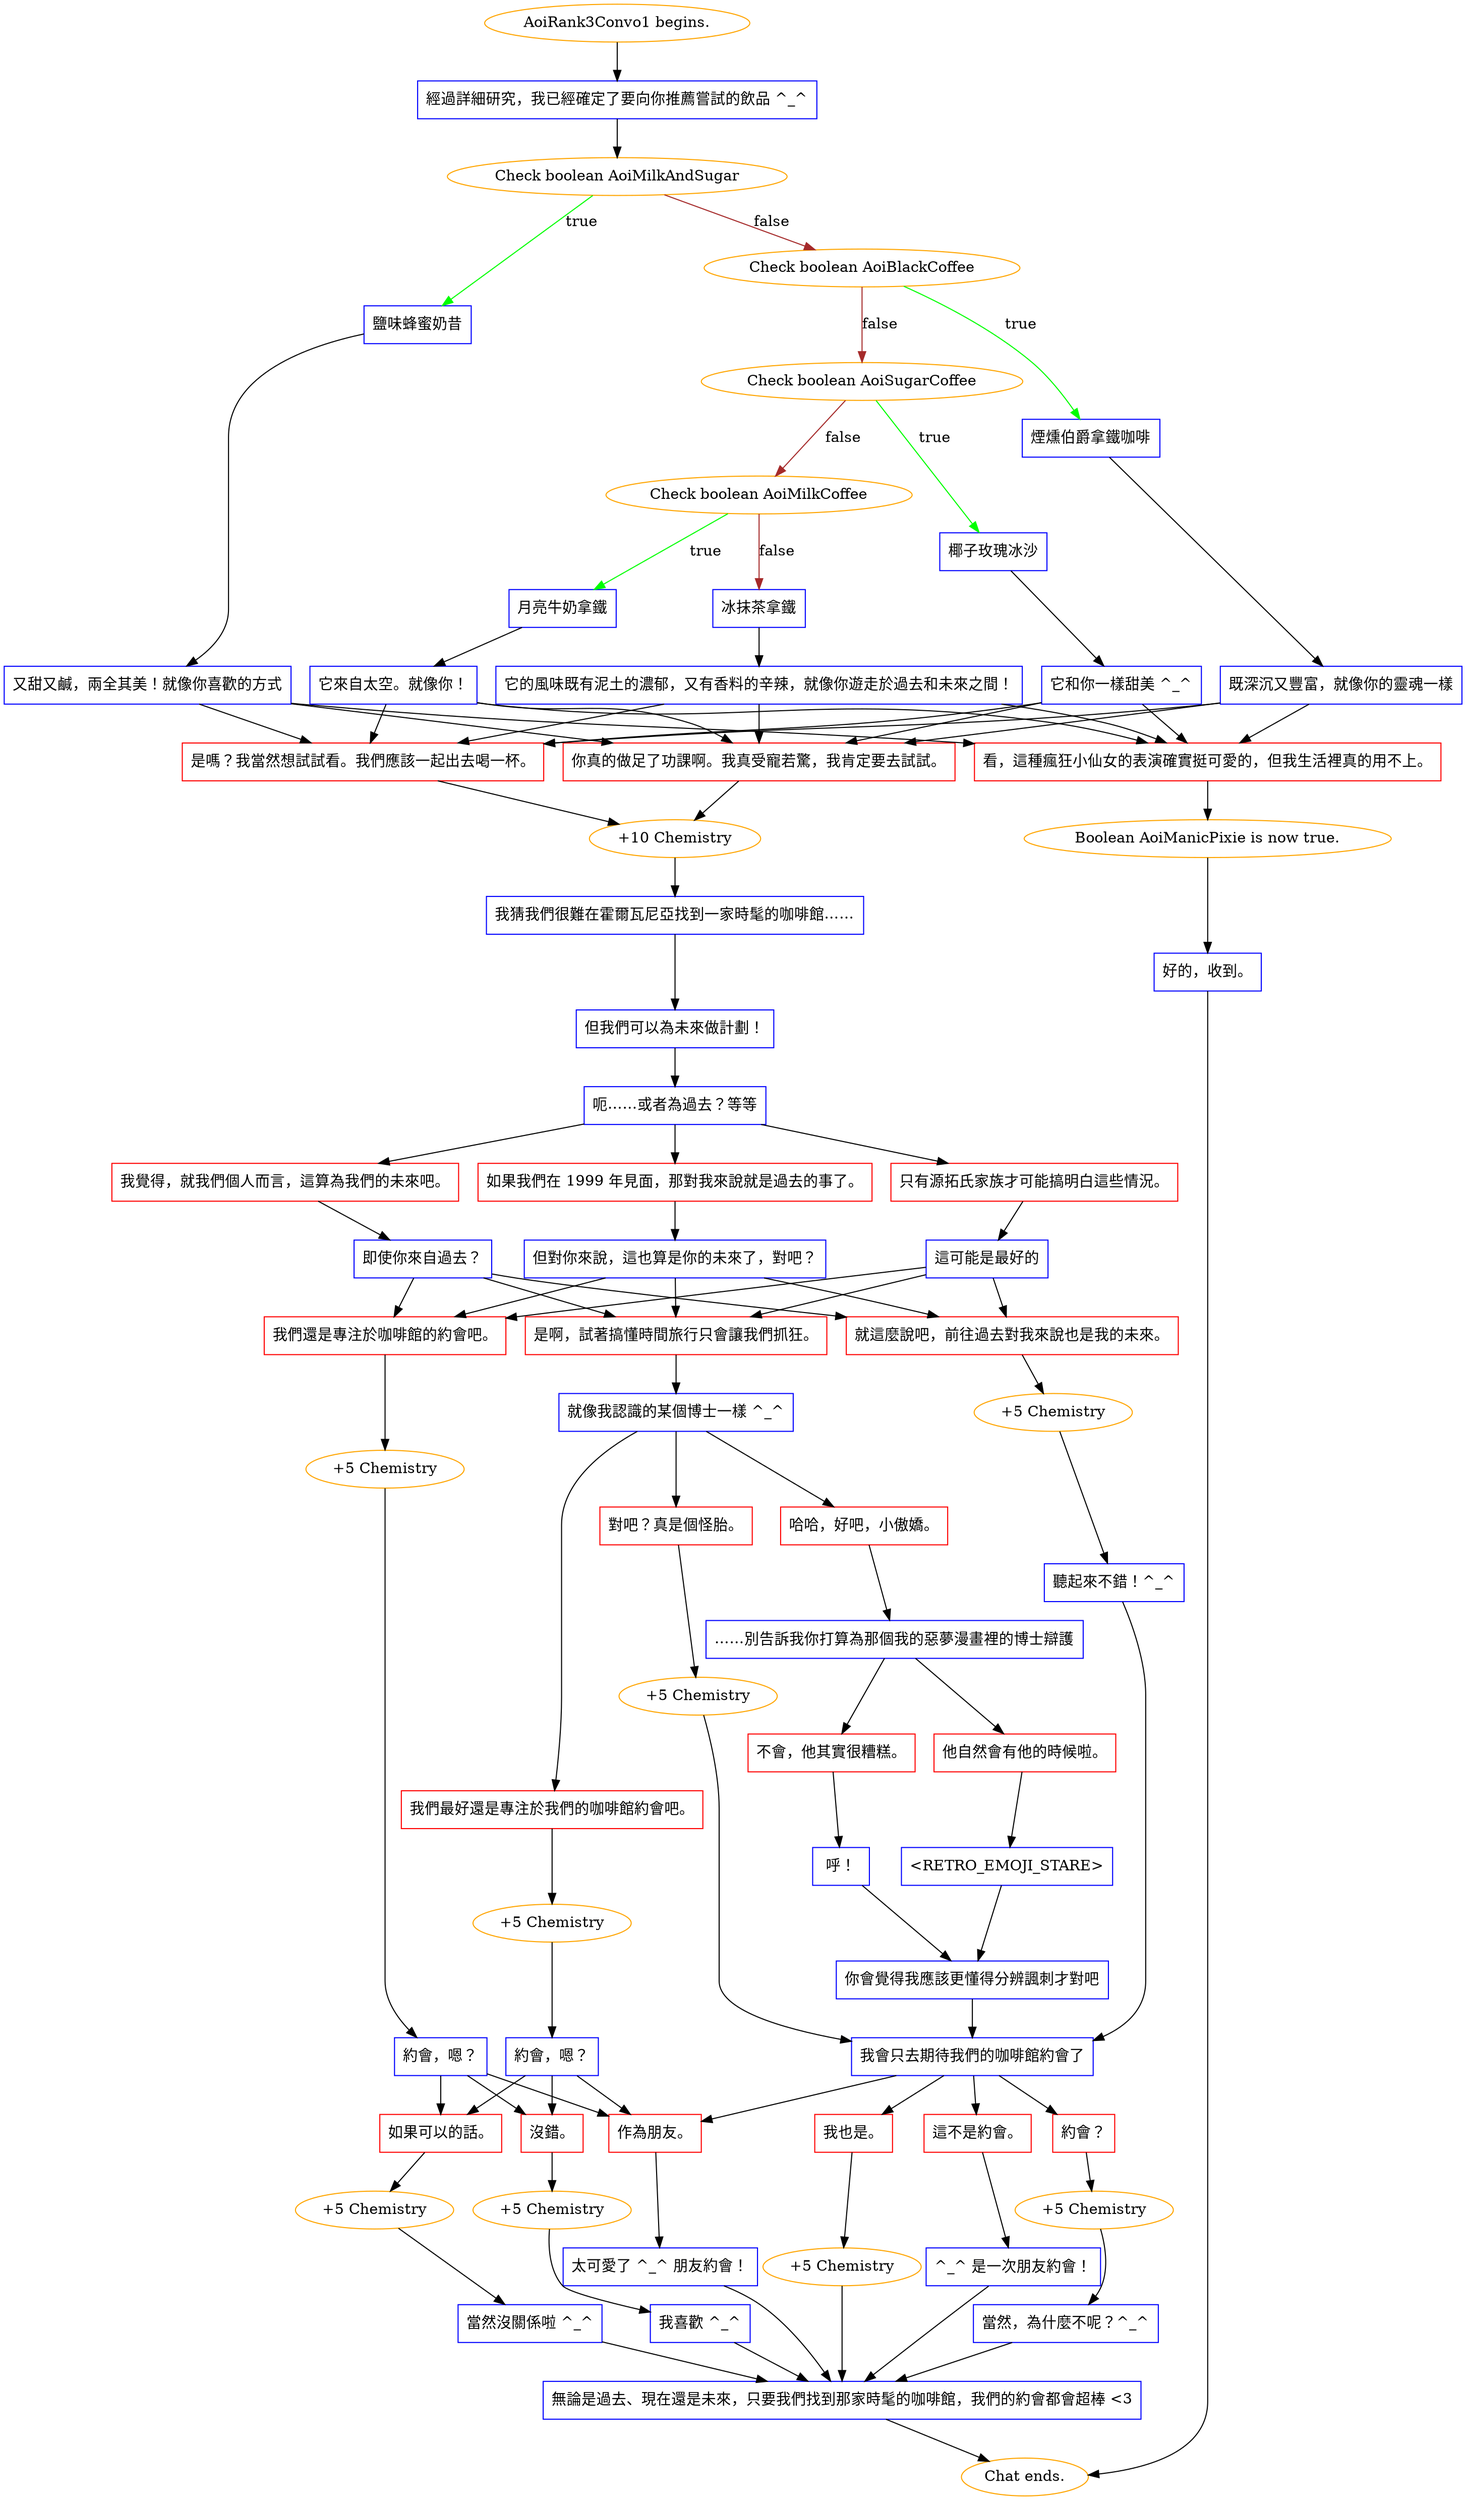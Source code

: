 digraph {
	"AoiRank3Convo1 begins." [color=orange];
		"AoiRank3Convo1 begins." -> j577902865;
	j577902865 [label="經過詳細研究，我已經確定了要向你推薦嘗試的飲品 ^_^",shape=box,color=blue];
		j577902865 -> j2832275836;
	j2832275836 [label="Check boolean AoiMilkAndSugar",color=orange];
		j2832275836 -> j774028036 [label=true,color=green];
		j2832275836 -> j2244232038 [label=false,color=brown];
	j774028036 [label="鹽味蜂蜜奶昔",shape=box,color=blue];
		j774028036 -> j806788666;
	j2244232038 [label="Check boolean AoiBlackCoffee",color=orange];
		j2244232038 -> j591213373 [label=true,color=green];
		j2244232038 -> j358257648 [label=false,color=brown];
	j806788666 [label="又甜又鹹，兩全其美！就像你喜歡的方式",shape=box,color=blue];
		j806788666 -> j3416647671;
		j806788666 -> j3014538918;
		j806788666 -> j1621287574;
	j591213373 [label="煙燻伯爵拿鐵咖啡",shape=box,color=blue];
		j591213373 -> j1934662773;
	j358257648 [label="Check boolean AoiSugarCoffee",color=orange];
		j358257648 -> j3109297001 [label=true,color=green];
		j358257648 -> j443038053 [label=false,color=brown];
	j3416647671 [label="你真的做足了功課啊。我真受寵若驚，我肯定要去試試。",shape=box,color=red];
		j3416647671 -> j471416941;
	j3014538918 [label="是嗎？我當然想試試看。我們應該一起出去喝一杯。",shape=box,color=red];
		j3014538918 -> j471416941;
	j1621287574 [label="看，這種瘋狂小仙女的表演確實挺可愛的，但我生活裡真的用不上。",shape=box,color=red];
		j1621287574 -> j1214820502;
	j1934662773 [label="既深沉又豐富，就像你的靈魂一樣",shape=box,color=blue];
		j1934662773 -> j3416647671;
		j1934662773 -> j3014538918;
		j1934662773 -> j1621287574;
	j3109297001 [label="椰子玫瑰冰沙",shape=box,color=blue];
		j3109297001 -> j526178486;
	j443038053 [label="Check boolean AoiMilkCoffee",color=orange];
		j443038053 -> j438576522 [label=true,color=green];
		j443038053 -> j2146970176 [label=false,color=brown];
	j471416941 [label="+10 Chemistry",color=orange];
		j471416941 -> j678074656;
	j1214820502 [label="Boolean AoiManicPixie is now true.",color=orange];
		j1214820502 -> j913308341;
	j526178486 [label="它和你一樣甜美 ^_^",shape=box,color=blue];
		j526178486 -> j3416647671;
		j526178486 -> j3014538918;
		j526178486 -> j1621287574;
	j438576522 [label="月亮牛奶拿鐵",shape=box,color=blue];
		j438576522 -> j1164063298;
	j2146970176 [label="冰抹茶拿鐵",shape=box,color=blue];
		j2146970176 -> j1417036277;
	j678074656 [label="我猜我們很難在霍爾瓦尼亞找到一家時髦的咖啡館……",shape=box,color=blue];
		j678074656 -> j2934571058;
	j913308341 [label="好的，收到。",shape=box,color=blue];
		j913308341 -> "Chat ends.";
	j1164063298 [label="它來自太空。就像你！",shape=box,color=blue];
		j1164063298 -> j3416647671;
		j1164063298 -> j3014538918;
		j1164063298 -> j1621287574;
	j1417036277 [label="它的風味既有泥土的濃郁，又有香料的辛辣，就像你遊走於過去和未來之間！",shape=box,color=blue];
		j1417036277 -> j3416647671;
		j1417036277 -> j3014538918;
		j1417036277 -> j1621287574;
	j2934571058 [label="但我們可以為未來做計劃！",shape=box,color=blue];
		j2934571058 -> j3788420391;
	"Chat ends." [color=orange];
	j3788420391 [label="呃……或者為過去？等等",shape=box,color=blue];
		j3788420391 -> j2379888480;
		j3788420391 -> j3179917198;
		j3788420391 -> j4051810558;
	j2379888480 [label="如果我們在 1999 年見面，那對我來說就是過去的事了。",shape=box,color=red];
		j2379888480 -> j4252064809;
	j3179917198 [label="我覺得，就我們個人而言，這算為我們的未來吧。",shape=box,color=red];
		j3179917198 -> j4107982189;
	j4051810558 [label="只有源拓氏家族才可能搞明白這些情況。",shape=box,color=red];
		j4051810558 -> j1586406095;
	j4252064809 [label="但對你來說，這也算是你的未來了，對吧？",shape=box,color=blue];
		j4252064809 -> j26877263;
		j4252064809 -> j3684410777;
		j4252064809 -> j3011295051;
	j4107982189 [label="即使你來自過去？",shape=box,color=blue];
		j4107982189 -> j26877263;
		j4107982189 -> j3684410777;
		j4107982189 -> j3011295051;
	j1586406095 [label="這可能是最好的",shape=box,color=blue];
		j1586406095 -> j26877263;
		j1586406095 -> j3684410777;
		j1586406095 -> j3011295051;
	j26877263 [label="是啊，試著搞懂時間旅行只會讓我們抓狂。",shape=box,color=red];
		j26877263 -> j1272559757;
	j3684410777 [label="就這麼說吧，前往過去對我來說也是我的未來。",shape=box,color=red];
		j3684410777 -> j843570108;
	j3011295051 [label="我們還是專注於咖啡館的約會吧。",shape=box,color=red];
		j3011295051 -> j940209694;
	j1272559757 [label="就像我認識的某個博士一樣 ^_^",shape=box,color=blue];
		j1272559757 -> j1257410813;
		j1272559757 -> j810274053;
		j1272559757 -> j2560361466;
	j843570108 [label="+5 Chemistry",color=orange];
		j843570108 -> j3971102756;
	j940209694 [label="+5 Chemistry",color=orange];
		j940209694 -> j104268757;
	j1257410813 [label="我們最好還是專注於我們的咖啡館約會吧。",shape=box,color=red];
		j1257410813 -> j4175378740;
	j810274053 [label="哈哈，好吧，小傲嬌。",shape=box,color=red];
		j810274053 -> j2936509148;
	j2560361466 [label="對吧？真是個怪胎。",shape=box,color=red];
		j2560361466 -> j2470245253;
	j3971102756 [label="聽起來不錯！^_^",shape=box,color=blue];
		j3971102756 -> j1795314180;
	j104268757 [label="約會，嗯？",shape=box,color=blue];
		j104268757 -> j1610365387;
		j104268757 -> j2065627548;
		j104268757 -> j1931567478;
	j4175378740 [label="+5 Chemistry",color=orange];
		j4175378740 -> j500606346;
	j2936509148 [label="……別告訴我你打算為那個我的惡夢漫畫裡的博士辯護",shape=box,color=blue];
		j2936509148 -> j161164657;
		j2936509148 -> j715750787;
	j2470245253 [label="+5 Chemistry",color=orange];
		j2470245253 -> j1795314180;
	j1795314180 [label="我會只去期待我們的咖啡館約會了",shape=box,color=blue];
		j1795314180 -> j3538602515;
		j1795314180 -> j2318832510;
		j1795314180 -> j2213409932;
		j1795314180 -> j2065627548;
	j1610365387 [label="沒錯。",shape=box,color=red];
		j1610365387 -> j1379013708;
	j2065627548 [label="作為朋友。",shape=box,color=red];
		j2065627548 -> j3949758221;
	j1931567478 [label="如果可以的話。",shape=box,color=red];
		j1931567478 -> j3773846202;
	j500606346 [label="約會，嗯？",shape=box,color=blue];
		j500606346 -> j1610365387;
		j500606346 -> j2065627548;
		j500606346 -> j1931567478;
	j161164657 [label="他自然會有他的時候啦。",shape=box,color=red];
		j161164657 -> j2735334766;
	j715750787 [label="不會，他其實很糟糕。",shape=box,color=red];
		j715750787 -> j617369214;
	j3538602515 [label="我也是。",shape=box,color=red];
		j3538602515 -> j1455503767;
	j2318832510 [label="約會？",shape=box,color=red];
		j2318832510 -> j3358750005;
	j2213409932 [label="這不是約會。",shape=box,color=red];
		j2213409932 -> j2303582317;
	j1379013708 [label="+5 Chemistry",color=orange];
		j1379013708 -> j1161891133;
	j3949758221 [label="太可愛了 ^_^ 朋友約會！",shape=box,color=blue];
		j3949758221 -> j2818268939;
	j3773846202 [label="+5 Chemistry",color=orange];
		j3773846202 -> j2345073330;
	j2735334766 [label="<RETRO_EMOJI_STARE>",shape=box,color=blue];
		j2735334766 -> j188398766;
	j617369214 [label="呼！",shape=box,color=blue];
		j617369214 -> j188398766;
	j1455503767 [label="+5 Chemistry",color=orange];
		j1455503767 -> j2818268939;
	j3358750005 [label="+5 Chemistry",color=orange];
		j3358750005 -> j3492478949;
	j2303582317 [label="^_^ 是一次朋友約會！",shape=box,color=blue];
		j2303582317 -> j2818268939;
	j1161891133 [label="我喜歡 ^_^",shape=box,color=blue];
		j1161891133 -> j2818268939;
	j2818268939 [label="無論是過去、現在還是未來，只要我們找到那家時髦的咖啡館，我們的約會都會超棒 <3",shape=box,color=blue];
		j2818268939 -> "Chat ends.";
	j2345073330 [label="當然沒關係啦 ^_^",shape=box,color=blue];
		j2345073330 -> j2818268939;
	j188398766 [label="你會覺得我應該更懂得分辨諷刺才對吧",shape=box,color=blue];
		j188398766 -> j1795314180;
	j3492478949 [label="當然，為什麼不呢？^_^",shape=box,color=blue];
		j3492478949 -> j2818268939;
}